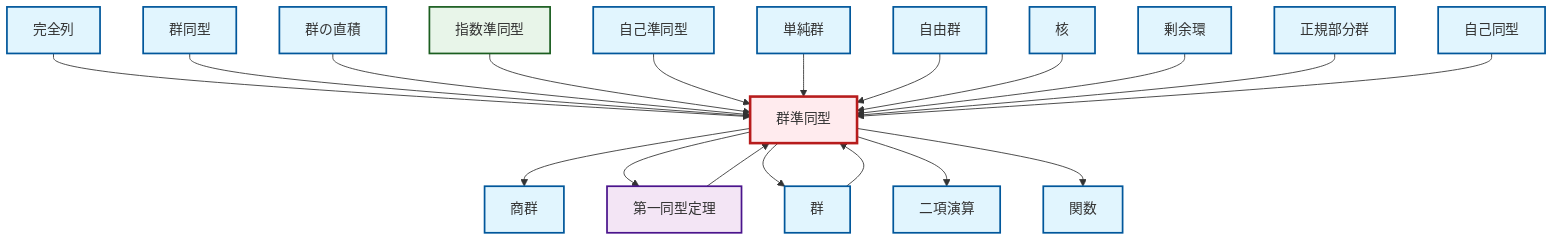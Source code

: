 graph TD
    classDef definition fill:#e1f5fe,stroke:#01579b,stroke-width:2px
    classDef theorem fill:#f3e5f5,stroke:#4a148c,stroke-width:2px
    classDef axiom fill:#fff3e0,stroke:#e65100,stroke-width:2px
    classDef example fill:#e8f5e9,stroke:#1b5e20,stroke-width:2px
    classDef current fill:#ffebee,stroke:#b71c1c,stroke-width:3px
    def-automorphism["自己同型"]:::definition
    def-quotient-ring["剰余環"]:::definition
    def-isomorphism["群同型"]:::definition
    def-homomorphism["群準同型"]:::definition
    ex-exponential-homomorphism["指数準同型"]:::example
    def-simple-group["単純群"]:::definition
    def-normal-subgroup["正規部分群"]:::definition
    def-exact-sequence["完全列"]:::definition
    def-function["関数"]:::definition
    thm-first-isomorphism["第一同型定理"]:::theorem
    def-endomorphism["自己準同型"]:::definition
    def-direct-product["群の直積"]:::definition
    def-quotient-group["商群"]:::definition
    def-free-group["自由群"]:::definition
    def-group["群"]:::definition
    def-kernel["核"]:::definition
    def-binary-operation["二項演算"]:::definition
    def-exact-sequence --> def-homomorphism
    def-isomorphism --> def-homomorphism
    def-direct-product --> def-homomorphism
    ex-exponential-homomorphism --> def-homomorphism
    def-endomorphism --> def-homomorphism
    def-simple-group --> def-homomorphism
    def-free-group --> def-homomorphism
    def-homomorphism --> def-quotient-group
    def-kernel --> def-homomorphism
    thm-first-isomorphism --> def-homomorphism
    def-quotient-ring --> def-homomorphism
    def-homomorphism --> thm-first-isomorphism
    def-homomorphism --> def-group
    def-normal-subgroup --> def-homomorphism
    def-group --> def-homomorphism
    def-automorphism --> def-homomorphism
    def-homomorphism --> def-binary-operation
    def-homomorphism --> def-function
    class def-homomorphism current